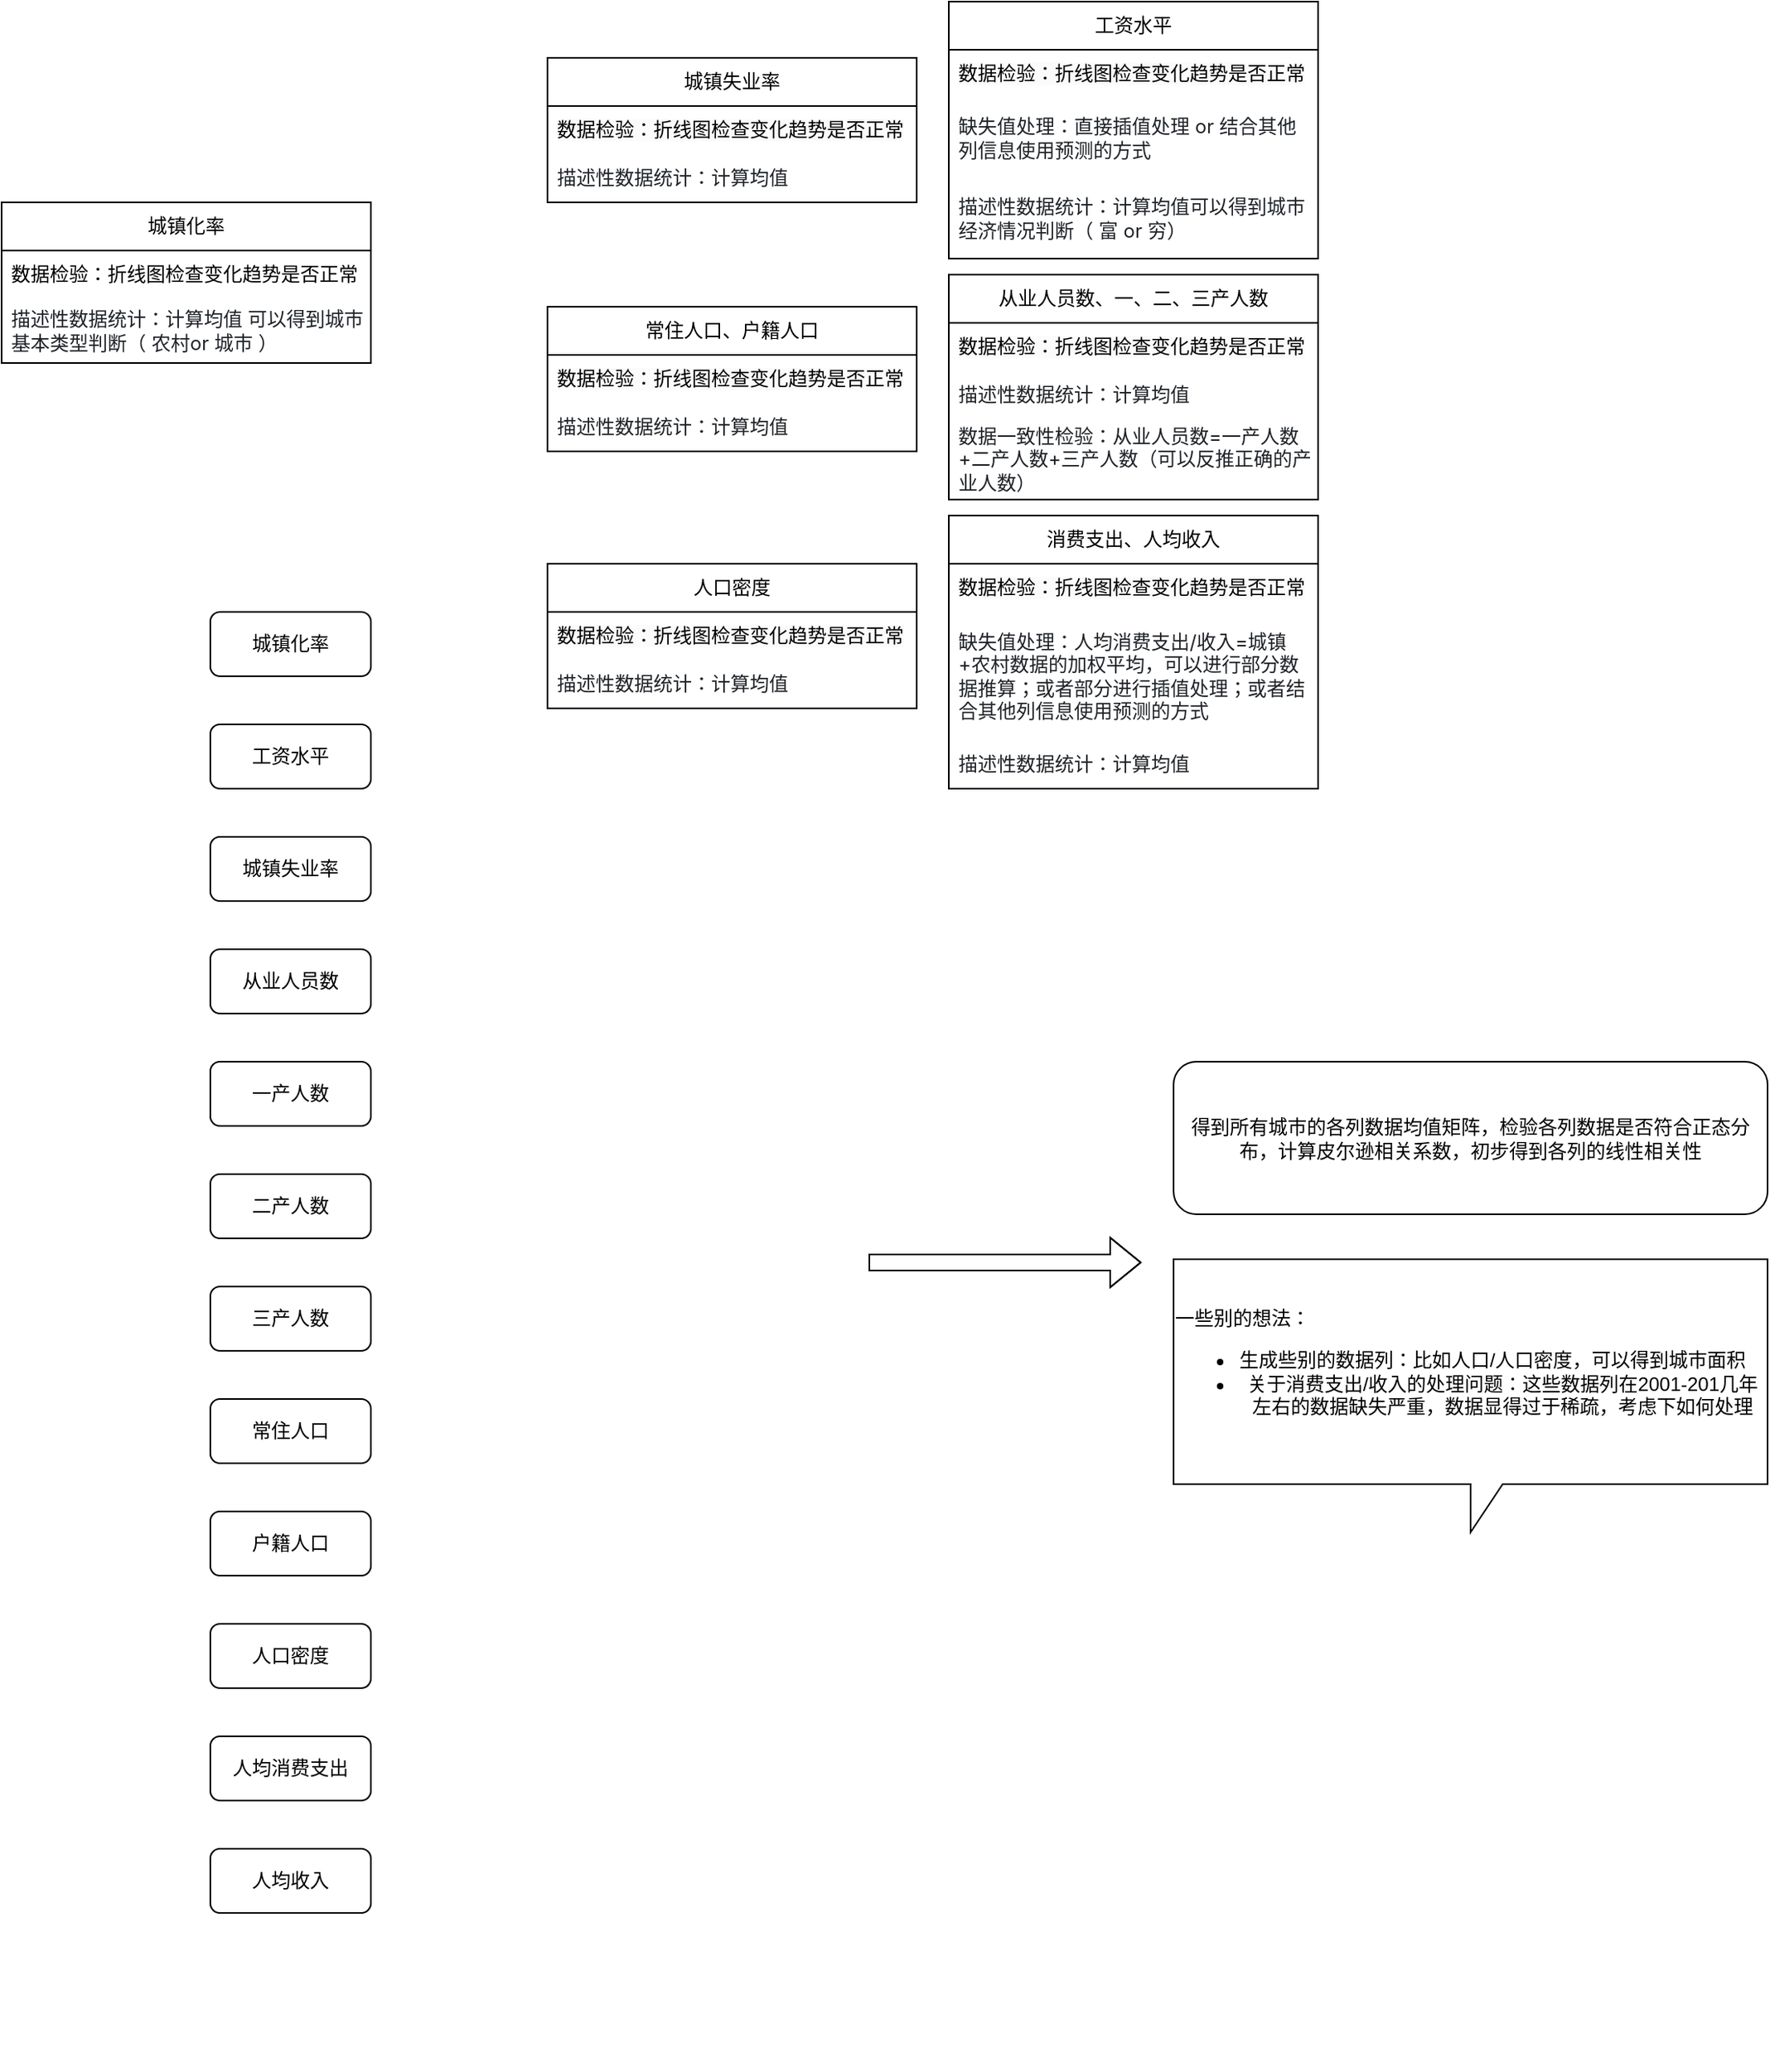 <mxfile version="24.8.4">
  <diagram name="第 1 页" id="cauDAxbH6qQsKY4dQT8X">
    <mxGraphModel dx="1604" dy="1979" grid="1" gridSize="10" guides="1" tooltips="1" connect="1" arrows="1" fold="1" page="1" pageScale="1" pageWidth="827" pageHeight="1169" math="0" shadow="0">
      <root>
        <mxCell id="0" />
        <mxCell id="1" parent="0" />
        <mxCell id="zd7PMmVDuQ0RVFowQL_5-3" value="城镇失业率" style="rounded=1;whiteSpace=wrap;html=1;" parent="1" vertex="1">
          <mxGeometry x="-200" y="310" width="100" height="40" as="geometry" />
        </mxCell>
        <mxCell id="zd7PMmVDuQ0RVFowQL_5-4" value="从业人员数" style="rounded=1;whiteSpace=wrap;html=1;" parent="1" vertex="1">
          <mxGeometry x="-200" y="380" width="100" height="40" as="geometry" />
        </mxCell>
        <mxCell id="zd7PMmVDuQ0RVFowQL_5-5" value="一产人数" style="rounded=1;whiteSpace=wrap;html=1;" parent="1" vertex="1">
          <mxGeometry x="-200" y="450" width="100" height="40" as="geometry" />
        </mxCell>
        <mxCell id="zd7PMmVDuQ0RVFowQL_5-7" value="二产人数" style="rounded=1;whiteSpace=wrap;html=1;" parent="1" vertex="1">
          <mxGeometry x="-200" y="520" width="100" height="40" as="geometry" />
        </mxCell>
        <mxCell id="zd7PMmVDuQ0RVFowQL_5-8" value="三产人数" style="rounded=1;whiteSpace=wrap;html=1;" parent="1" vertex="1">
          <mxGeometry x="-200" y="590" width="100" height="40" as="geometry" />
        </mxCell>
        <mxCell id="zd7PMmVDuQ0RVFowQL_5-9" value="常住人口" style="rounded=1;whiteSpace=wrap;html=1;" parent="1" vertex="1">
          <mxGeometry x="-200" y="660" width="100" height="40" as="geometry" />
        </mxCell>
        <mxCell id="zd7PMmVDuQ0RVFowQL_5-10" value="户籍人口" style="rounded=1;whiteSpace=wrap;html=1;" parent="1" vertex="1">
          <mxGeometry x="-200" y="730" width="100" height="40" as="geometry" />
        </mxCell>
        <mxCell id="zd7PMmVDuQ0RVFowQL_5-11" value="人口密度" style="rounded=1;whiteSpace=wrap;html=1;" parent="1" vertex="1">
          <mxGeometry x="-200" y="800" width="100" height="40" as="geometry" />
        </mxCell>
        <mxCell id="zd7PMmVDuQ0RVFowQL_5-12" value="人均消费支出" style="rounded=1;whiteSpace=wrap;html=1;" parent="1" vertex="1">
          <mxGeometry x="-200" y="870" width="100" height="40" as="geometry" />
        </mxCell>
        <mxCell id="zd7PMmVDuQ0RVFowQL_5-13" value="人均收入" style="rounded=1;whiteSpace=wrap;html=1;" parent="1" vertex="1">
          <mxGeometry x="-200" y="940" width="100" height="40" as="geometry" />
        </mxCell>
        <mxCell id="zd7PMmVDuQ0RVFowQL_5-15" value="城镇化率" style="swimlane;fontStyle=0;childLayout=stackLayout;horizontal=1;startSize=30;horizontalStack=0;resizeParent=1;resizeParentMax=0;resizeLast=0;collapsible=1;marginBottom=0;whiteSpace=wrap;html=1;" parent="1" vertex="1">
          <mxGeometry x="-330" y="-85" width="230" height="100" as="geometry" />
        </mxCell>
        <mxCell id="zd7PMmVDuQ0RVFowQL_5-16" value="数据检验：折线图检查变化趋势是否正常" style="text;strokeColor=none;fillColor=none;align=left;verticalAlign=middle;spacingLeft=4;spacingRight=4;overflow=hidden;points=[[0,0.5],[1,0.5]];portConstraint=eastwest;rotatable=0;whiteSpace=wrap;html=1;" parent="zd7PMmVDuQ0RVFowQL_5-15" vertex="1">
          <mxGeometry y="30" width="230" height="30" as="geometry" />
        </mxCell>
        <mxCell id="zd7PMmVDuQ0RVFowQL_5-17" value="&lt;font style=&quot;font-size: 12px;&quot;&gt;&lt;font style=&quot;font-size: 12px;&quot; face=&quot;-apple-system, BlinkMacSystemFont, Segoe UI, Noto Sans, Helvetica, Arial, sans-serif, Apple Color Emoji, Segoe UI Emoji&quot; color=&quot;#1f2328&quot;&gt;&lt;span style=&quot;background-color: rgb(255, 255, 255);&quot;&gt;描述性数据统计：计算均值 可以得到城市基本类型判断（ 农村or 城市 ）&lt;/span&gt;&lt;/font&gt;&lt;/font&gt;" style="text;strokeColor=none;fillColor=none;align=left;verticalAlign=middle;spacingLeft=4;spacingRight=4;overflow=hidden;points=[[0,0.5],[1,0.5]];portConstraint=eastwest;rotatable=0;whiteSpace=wrap;html=1;" parent="zd7PMmVDuQ0RVFowQL_5-15" vertex="1">
          <mxGeometry y="60" width="230" height="40" as="geometry" />
        </mxCell>
        <mxCell id="zd7PMmVDuQ0RVFowQL_5-20" value="工资水平" style="swimlane;fontStyle=0;childLayout=stackLayout;horizontal=1;startSize=30;horizontalStack=0;resizeParent=1;resizeParentMax=0;resizeLast=0;collapsible=1;marginBottom=0;whiteSpace=wrap;html=1;" parent="1" vertex="1">
          <mxGeometry x="260" y="-210" width="230" height="160" as="geometry" />
        </mxCell>
        <mxCell id="zd7PMmVDuQ0RVFowQL_5-21" value="&lt;span style=&quot;color: rgb(0, 0, 0); font-family: Helvetica; font-size: 12px; font-style: normal; font-variant-ligatures: normal; font-variant-caps: normal; font-weight: 400; letter-spacing: normal; orphans: 2; text-align: left; text-indent: 0px; text-transform: none; widows: 2; word-spacing: 0px; -webkit-text-stroke-width: 0px; white-space: normal; background-color: rgb(251, 251, 251); text-decoration-thickness: initial; text-decoration-style: initial; text-decoration-color: initial; display: inline !important; float: none;&quot;&gt;数据检验：折线图检查变化趋势是否正常&lt;/span&gt;" style="text;strokeColor=none;fillColor=none;align=left;verticalAlign=middle;spacingLeft=4;spacingRight=4;overflow=hidden;points=[[0,0.5],[1,0.5]];portConstraint=eastwest;rotatable=0;whiteSpace=wrap;html=1;" parent="zd7PMmVDuQ0RVFowQL_5-20" vertex="1">
          <mxGeometry y="30" width="230" height="30" as="geometry" />
        </mxCell>
        <mxCell id="zd7PMmVDuQ0RVFowQL_5-28" value="&lt;span style=&quot;color: rgb(31, 35, 40); font-family: -apple-system, BlinkMacSystemFont, &amp;quot;Segoe UI&amp;quot;, &amp;quot;Noto Sans&amp;quot;, Helvetica, Arial, sans-serif, &amp;quot;Apple Color Emoji&amp;quot;, &amp;quot;Segoe UI Emoji&amp;quot;; background-color: rgb(255, 255, 255);&quot;&gt;缺失值处理：直接插值处理 or 结合其他列信息使用预测的方式&lt;/span&gt;" style="text;strokeColor=none;fillColor=none;align=left;verticalAlign=middle;spacingLeft=4;spacingRight=4;overflow=hidden;points=[[0,0.5],[1,0.5]];portConstraint=eastwest;rotatable=0;whiteSpace=wrap;html=1;" parent="zd7PMmVDuQ0RVFowQL_5-20" vertex="1">
          <mxGeometry y="60" width="230" height="50" as="geometry" />
        </mxCell>
        <mxCell id="zd7PMmVDuQ0RVFowQL_5-23" value="&lt;span style=&quot;color: rgb(31, 35, 40); font-family: -apple-system, BlinkMacSystemFont, &amp;quot;Segoe UI&amp;quot;, &amp;quot;Noto Sans&amp;quot;, Helvetica, Arial, sans-serif, &amp;quot;Apple Color Emoji&amp;quot;, &amp;quot;Segoe UI Emoji&amp;quot;; background-color: rgb(255, 255, 255);&quot;&gt;描述性数据统计：计算均值可以得到城市经济情况判断（ 富 or 穷）&amp;nbsp;&lt;/span&gt;" style="text;strokeColor=none;fillColor=none;align=left;verticalAlign=middle;spacingLeft=4;spacingRight=4;overflow=hidden;points=[[0,0.5],[1,0.5]];portConstraint=eastwest;rotatable=0;whiteSpace=wrap;html=1;" parent="zd7PMmVDuQ0RVFowQL_5-20" vertex="1">
          <mxGeometry y="110" width="230" height="50" as="geometry" />
        </mxCell>
        <mxCell id="zd7PMmVDuQ0RVFowQL_5-25" value="城镇失业率" style="swimlane;fontStyle=0;childLayout=stackLayout;horizontal=1;startSize=30;horizontalStack=0;resizeParent=1;resizeParentMax=0;resizeLast=0;collapsible=1;marginBottom=0;whiteSpace=wrap;html=1;" parent="1" vertex="1">
          <mxGeometry x="10" y="-175" width="230" height="90" as="geometry" />
        </mxCell>
        <mxCell id="zd7PMmVDuQ0RVFowQL_5-26" value="&lt;span style=&quot;color: rgb(0, 0, 0); font-family: Helvetica; font-size: 12px; font-style: normal; font-variant-ligatures: normal; font-variant-caps: normal; font-weight: 400; letter-spacing: normal; orphans: 2; text-align: left; text-indent: 0px; text-transform: none; widows: 2; word-spacing: 0px; -webkit-text-stroke-width: 0px; white-space: normal; background-color: rgb(251, 251, 251); text-decoration-thickness: initial; text-decoration-style: initial; text-decoration-color: initial; display: inline !important; float: none;&quot;&gt;数据检验：折线图检查变化趋势是否正常&lt;/span&gt;" style="text;strokeColor=none;fillColor=none;align=left;verticalAlign=middle;spacingLeft=4;spacingRight=4;overflow=hidden;points=[[0,0.5],[1,0.5]];portConstraint=eastwest;rotatable=0;whiteSpace=wrap;html=1;" parent="zd7PMmVDuQ0RVFowQL_5-25" vertex="1">
          <mxGeometry y="30" width="230" height="30" as="geometry" />
        </mxCell>
        <mxCell id="zd7PMmVDuQ0RVFowQL_5-27" value="&lt;span style=&quot;color: rgb(31, 35, 40); font-family: -apple-system, BlinkMacSystemFont, &amp;quot;Segoe UI&amp;quot;, &amp;quot;Noto Sans&amp;quot;, Helvetica, Arial, sans-serif, &amp;quot;Apple Color Emoji&amp;quot;, &amp;quot;Segoe UI Emoji&amp;quot;; background-color: rgb(255, 255, 255);&quot;&gt;描述性数据统计：计算均值&lt;/span&gt;" style="text;strokeColor=none;fillColor=none;align=left;verticalAlign=middle;spacingLeft=4;spacingRight=4;overflow=hidden;points=[[0,0.5],[1,0.5]];portConstraint=eastwest;rotatable=0;whiteSpace=wrap;html=1;" parent="zd7PMmVDuQ0RVFowQL_5-25" vertex="1">
          <mxGeometry y="60" width="230" height="30" as="geometry" />
        </mxCell>
        <mxCell id="zd7PMmVDuQ0RVFowQL_5-31" value="从业人员数、一、二、三产人数" style="swimlane;fontStyle=0;childLayout=stackLayout;horizontal=1;startSize=30;horizontalStack=0;resizeParent=1;resizeParentMax=0;resizeLast=0;collapsible=1;marginBottom=0;whiteSpace=wrap;html=1;" parent="1" vertex="1">
          <mxGeometry x="260" y="-40" width="230" height="140" as="geometry" />
        </mxCell>
        <mxCell id="zd7PMmVDuQ0RVFowQL_5-32" value="&lt;span style=&quot;color: rgb(0, 0, 0); font-family: Helvetica; font-size: 12px; font-style: normal; font-variant-ligatures: normal; font-variant-caps: normal; font-weight: 400; letter-spacing: normal; orphans: 2; text-align: left; text-indent: 0px; text-transform: none; widows: 2; word-spacing: 0px; -webkit-text-stroke-width: 0px; white-space: normal; background-color: rgb(251, 251, 251); text-decoration-thickness: initial; text-decoration-style: initial; text-decoration-color: initial; display: inline !important; float: none;&quot;&gt;数据检验：折线图检查变化趋势是否正常&lt;/span&gt;" style="text;strokeColor=none;fillColor=none;align=left;verticalAlign=middle;spacingLeft=4;spacingRight=4;overflow=hidden;points=[[0,0.5],[1,0.5]];portConstraint=eastwest;rotatable=0;whiteSpace=wrap;html=1;" parent="zd7PMmVDuQ0RVFowQL_5-31" vertex="1">
          <mxGeometry y="30" width="230" height="30" as="geometry" />
        </mxCell>
        <mxCell id="zd7PMmVDuQ0RVFowQL_5-33" value="&lt;span style=&quot;color: rgb(31, 35, 40); font-family: -apple-system, BlinkMacSystemFont, &amp;quot;Segoe UI&amp;quot;, &amp;quot;Noto Sans&amp;quot;, Helvetica, Arial, sans-serif, &amp;quot;Apple Color Emoji&amp;quot;, &amp;quot;Segoe UI Emoji&amp;quot;; background-color: rgb(255, 255, 255);&quot;&gt;描述性数据统计：计算均值&lt;/span&gt;" style="text;strokeColor=none;fillColor=none;align=left;verticalAlign=middle;spacingLeft=4;spacingRight=4;overflow=hidden;points=[[0,0.5],[1,0.5]];portConstraint=eastwest;rotatable=0;whiteSpace=wrap;html=1;" parent="zd7PMmVDuQ0RVFowQL_5-31" vertex="1">
          <mxGeometry y="60" width="230" height="30" as="geometry" />
        </mxCell>
        <mxCell id="zd7PMmVDuQ0RVFowQL_5-34" value="&lt;span style=&quot;color: rgb(31, 35, 40); font-family: -apple-system, BlinkMacSystemFont, &amp;quot;Segoe UI&amp;quot;, &amp;quot;Noto Sans&amp;quot;, Helvetica, Arial, sans-serif, &amp;quot;Apple Color Emoji&amp;quot;, &amp;quot;Segoe UI Emoji&amp;quot;; background-color: rgb(255, 255, 255);&quot;&gt;数据一致性检验：&lt;/span&gt;&lt;font face=&quot;-apple-system, BlinkMacSystemFont, Segoe UI, Noto Sans, Helvetica, Arial, sans-serif, Apple Color Emoji, Segoe UI Emoji&quot; color=&quot;#1f2328&quot;&gt;从业人员数=一产人数+二产人数+三产人数（可以反推正确的产业人数）&lt;/font&gt;" style="text;strokeColor=none;fillColor=none;align=left;verticalAlign=middle;spacingLeft=4;spacingRight=4;overflow=hidden;points=[[0,0.5],[1,0.5]];portConstraint=eastwest;rotatable=0;whiteSpace=wrap;html=1;" parent="zd7PMmVDuQ0RVFowQL_5-31" vertex="1">
          <mxGeometry y="90" width="230" height="50" as="geometry" />
        </mxCell>
        <mxCell id="zd7PMmVDuQ0RVFowQL_5-39" value="常住人口、户籍人口" style="swimlane;fontStyle=0;childLayout=stackLayout;horizontal=1;startSize=30;horizontalStack=0;resizeParent=1;resizeParentMax=0;resizeLast=0;collapsible=1;marginBottom=0;whiteSpace=wrap;html=1;" parent="1" vertex="1">
          <mxGeometry x="10" y="-20" width="230" height="90" as="geometry" />
        </mxCell>
        <mxCell id="zd7PMmVDuQ0RVFowQL_5-40" value="&lt;span style=&quot;color: rgb(0, 0, 0); font-family: Helvetica; font-size: 12px; font-style: normal; font-variant-ligatures: normal; font-variant-caps: normal; font-weight: 400; letter-spacing: normal; orphans: 2; text-align: left; text-indent: 0px; text-transform: none; widows: 2; word-spacing: 0px; -webkit-text-stroke-width: 0px; white-space: normal; background-color: rgb(251, 251, 251); text-decoration-thickness: initial; text-decoration-style: initial; text-decoration-color: initial; display: inline !important; float: none;&quot;&gt;数据检验：折线图检查变化趋势是否正常&lt;/span&gt;" style="text;strokeColor=none;fillColor=none;align=left;verticalAlign=middle;spacingLeft=4;spacingRight=4;overflow=hidden;points=[[0,0.5],[1,0.5]];portConstraint=eastwest;rotatable=0;whiteSpace=wrap;html=1;" parent="zd7PMmVDuQ0RVFowQL_5-39" vertex="1">
          <mxGeometry y="30" width="230" height="30" as="geometry" />
        </mxCell>
        <mxCell id="zd7PMmVDuQ0RVFowQL_5-41" value="&lt;span style=&quot;color: rgb(31, 35, 40); font-family: -apple-system, BlinkMacSystemFont, &amp;quot;Segoe UI&amp;quot;, &amp;quot;Noto Sans&amp;quot;, Helvetica, Arial, sans-serif, &amp;quot;Apple Color Emoji&amp;quot;, &amp;quot;Segoe UI Emoji&amp;quot;; background-color: rgb(255, 255, 255);&quot;&gt;描述性数据统计：计算均值&lt;/span&gt;" style="text;strokeColor=none;fillColor=none;align=left;verticalAlign=middle;spacingLeft=4;spacingRight=4;overflow=hidden;points=[[0,0.5],[1,0.5]];portConstraint=eastwest;rotatable=0;whiteSpace=wrap;html=1;" parent="zd7PMmVDuQ0RVFowQL_5-39" vertex="1">
          <mxGeometry y="60" width="230" height="30" as="geometry" />
        </mxCell>
        <mxCell id="zd7PMmVDuQ0RVFowQL_5-43" value="人口密度" style="swimlane;fontStyle=0;childLayout=stackLayout;horizontal=1;startSize=30;horizontalStack=0;resizeParent=1;resizeParentMax=0;resizeLast=0;collapsible=1;marginBottom=0;whiteSpace=wrap;html=1;" parent="1" vertex="1">
          <mxGeometry x="10" y="140" width="230" height="90" as="geometry" />
        </mxCell>
        <mxCell id="zd7PMmVDuQ0RVFowQL_5-44" value="&lt;span style=&quot;color: rgb(0, 0, 0); font-family: Helvetica; font-size: 12px; font-style: normal; font-variant-ligatures: normal; font-variant-caps: normal; font-weight: 400; letter-spacing: normal; orphans: 2; text-align: left; text-indent: 0px; text-transform: none; widows: 2; word-spacing: 0px; -webkit-text-stroke-width: 0px; white-space: normal; background-color: rgb(251, 251, 251); text-decoration-thickness: initial; text-decoration-style: initial; text-decoration-color: initial; display: inline !important; float: none;&quot;&gt;数据检验：折线图检查变化趋势是否正常&lt;/span&gt;" style="text;strokeColor=none;fillColor=none;align=left;verticalAlign=middle;spacingLeft=4;spacingRight=4;overflow=hidden;points=[[0,0.5],[1,0.5]];portConstraint=eastwest;rotatable=0;whiteSpace=wrap;html=1;" parent="zd7PMmVDuQ0RVFowQL_5-43" vertex="1">
          <mxGeometry y="30" width="230" height="30" as="geometry" />
        </mxCell>
        <mxCell id="zd7PMmVDuQ0RVFowQL_5-45" value="&lt;span style=&quot;color: rgb(31, 35, 40); font-family: -apple-system, BlinkMacSystemFont, &amp;quot;Segoe UI&amp;quot;, &amp;quot;Noto Sans&amp;quot;, Helvetica, Arial, sans-serif, &amp;quot;Apple Color Emoji&amp;quot;, &amp;quot;Segoe UI Emoji&amp;quot;; background-color: rgb(255, 255, 255);&quot;&gt;描述性数据统计：计算均值&lt;/span&gt;" style="text;strokeColor=none;fillColor=none;align=left;verticalAlign=middle;spacingLeft=4;spacingRight=4;overflow=hidden;points=[[0,0.5],[1,0.5]];portConstraint=eastwest;rotatable=0;whiteSpace=wrap;html=1;" parent="zd7PMmVDuQ0RVFowQL_5-43" vertex="1">
          <mxGeometry y="60" width="230" height="30" as="geometry" />
        </mxCell>
        <mxCell id="zd7PMmVDuQ0RVFowQL_5-46" value="消费支出、人均收入" style="swimlane;fontStyle=0;childLayout=stackLayout;horizontal=1;startSize=30;horizontalStack=0;resizeParent=1;resizeParentMax=0;resizeLast=0;collapsible=1;marginBottom=0;whiteSpace=wrap;html=1;" parent="1" vertex="1">
          <mxGeometry x="260" y="110" width="230" height="170" as="geometry" />
        </mxCell>
        <mxCell id="zd7PMmVDuQ0RVFowQL_5-47" value="&lt;span style=&quot;color: rgb(0, 0, 0); font-family: Helvetica; font-size: 12px; font-style: normal; font-variant-ligatures: normal; font-variant-caps: normal; font-weight: 400; letter-spacing: normal; orphans: 2; text-align: left; text-indent: 0px; text-transform: none; widows: 2; word-spacing: 0px; -webkit-text-stroke-width: 0px; white-space: normal; background-color: rgb(251, 251, 251); text-decoration-thickness: initial; text-decoration-style: initial; text-decoration-color: initial; display: inline !important; float: none;&quot;&gt;数据检验：折线图检查变化趋势是否正常&lt;/span&gt;" style="text;strokeColor=none;fillColor=none;align=left;verticalAlign=middle;spacingLeft=4;spacingRight=4;overflow=hidden;points=[[0,0.5],[1,0.5]];portConstraint=eastwest;rotatable=0;whiteSpace=wrap;html=1;" parent="zd7PMmVDuQ0RVFowQL_5-46" vertex="1">
          <mxGeometry y="30" width="230" height="30" as="geometry" />
        </mxCell>
        <mxCell id="zd7PMmVDuQ0RVFowQL_5-63" value="&lt;font face=&quot;-apple-system, BlinkMacSystemFont, Segoe UI, Noto Sans, Helvetica, Arial, sans-serif, Apple Color Emoji, Segoe UI Emoji&quot; color=&quot;#1f2328&quot;&gt;&lt;span style=&quot;background-color: rgb(255, 255, 255);&quot;&gt;缺失值处理：人均消费支出/收入=城镇+农村数据的加权平均，可以进行部分数据推算；或者部分进行插值处理；或者&lt;/span&gt;&lt;/font&gt;&lt;span style=&quot;color: rgb(31, 35, 40); font-family: -apple-system, BlinkMacSystemFont, &amp;quot;Segoe UI&amp;quot;, &amp;quot;Noto Sans&amp;quot;, Helvetica, Arial, sans-serif, &amp;quot;Apple Color Emoji&amp;quot;, &amp;quot;Segoe UI Emoji&amp;quot;; background-color: rgb(255, 255, 255);&quot;&gt;结合其他列信息使用预测的方式&lt;/span&gt;" style="text;strokeColor=none;fillColor=none;align=left;verticalAlign=middle;spacingLeft=4;spacingRight=4;overflow=hidden;points=[[0,0.5],[1,0.5]];portConstraint=eastwest;rotatable=0;whiteSpace=wrap;html=1;" parent="zd7PMmVDuQ0RVFowQL_5-46" vertex="1">
          <mxGeometry y="60" width="230" height="80" as="geometry" />
        </mxCell>
        <mxCell id="zd7PMmVDuQ0RVFowQL_5-48" value="&lt;span style=&quot;color: rgb(31, 35, 40); font-family: -apple-system, BlinkMacSystemFont, &amp;quot;Segoe UI&amp;quot;, &amp;quot;Noto Sans&amp;quot;, Helvetica, Arial, sans-serif, &amp;quot;Apple Color Emoji&amp;quot;, &amp;quot;Segoe UI Emoji&amp;quot;; background-color: rgb(255, 255, 255);&quot;&gt;描述性数据统计：计算均值&lt;/span&gt;" style="text;strokeColor=none;fillColor=none;align=left;verticalAlign=middle;spacingLeft=4;spacingRight=4;overflow=hidden;points=[[0,0.5],[1,0.5]];portConstraint=eastwest;rotatable=0;whiteSpace=wrap;html=1;" parent="zd7PMmVDuQ0RVFowQL_5-46" vertex="1">
          <mxGeometry y="140" width="230" height="30" as="geometry" />
        </mxCell>
        <mxCell id="zd7PMmVDuQ0RVFowQL_5-54" value="城镇化率" style="rounded=1;whiteSpace=wrap;html=1;" parent="1" vertex="1">
          <mxGeometry x="-200" y="170" width="100" height="40" as="geometry" />
        </mxCell>
        <mxCell id="zd7PMmVDuQ0RVFowQL_5-55" value="工资水平" style="rounded=1;whiteSpace=wrap;html=1;" parent="1" vertex="1">
          <mxGeometry x="-200" y="240" width="100" height="40" as="geometry" />
        </mxCell>
        <mxCell id="zd7PMmVDuQ0RVFowQL_5-65" value="得到所有城市的各列数据均值矩阵，检验各列数据是否符合正态分布，计算皮尔逊相关系数，初步得到各列的线性相关性" style="rounded=1;whiteSpace=wrap;html=1;" parent="1" vertex="1">
          <mxGeometry x="400" y="450" width="370" height="95" as="geometry" />
        </mxCell>
        <mxCell id="zd7PMmVDuQ0RVFowQL_5-66" value="" style="shape=flexArrow;endArrow=classic;html=1;rounded=0;" parent="1" edge="1">
          <mxGeometry width="50" height="50" relative="1" as="geometry">
            <mxPoint x="210" y="575" as="sourcePoint" />
            <mxPoint x="380" y="575" as="targetPoint" />
            <Array as="points">
              <mxPoint x="240" y="575" />
            </Array>
          </mxGeometry>
        </mxCell>
        <mxCell id="zd7PMmVDuQ0RVFowQL_5-68" value="&lt;div&gt;&lt;br&gt;&lt;/div&gt;" style="text;html=1;align=center;verticalAlign=middle;resizable=0;points=[];autosize=1;strokeColor=none;fillColor=none;" parent="1" vertex="1">
          <mxGeometry x="70" y="1048" width="20" height="30" as="geometry" />
        </mxCell>
        <mxCell id="zd7PMmVDuQ0RVFowQL_5-70" value="&lt;div style=&quot;text-align: left;&quot;&gt;&lt;span style=&quot;background-color: initial;&quot;&gt;一些别的想法：&lt;/span&gt;&lt;/div&gt;&lt;div&gt;&lt;ul&gt;&lt;li style=&quot;text-align: left;&quot;&gt;生成些别的数据列：比如人口/人口密度，可以得到城市面积&lt;/li&gt;&lt;li&gt;&lt;span style=&quot;text-align: left; background-color: initial;&quot;&gt;关于消费支出/收入的处理问题：这些数据列在2001-201几年左右的数据缺失严重，数据显得过于稀疏，考虑下如何处理&lt;/span&gt;&lt;/li&gt;&lt;/ul&gt;&lt;/div&gt;" style="shape=callout;whiteSpace=wrap;html=1;perimeter=calloutPerimeter;" parent="1" vertex="1">
          <mxGeometry x="400" y="573" width="370" height="170" as="geometry" />
        </mxCell>
      </root>
    </mxGraphModel>
  </diagram>
</mxfile>
